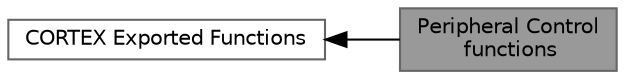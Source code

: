 digraph "Peripheral Control functions"
{
 // LATEX_PDF_SIZE
  bgcolor="transparent";
  edge [fontname=Helvetica,fontsize=10,labelfontname=Helvetica,labelfontsize=10];
  node [fontname=Helvetica,fontsize=10,shape=box,height=0.2,width=0.4];
  rankdir=LR;
  Node2 [id="Node000002",label="CORTEX Exported Functions",height=0.2,width=0.4,color="grey40", fillcolor="white", style="filled",URL="$group___c_o_r_t_e_x___exported___functions.html",tooltip=" "];
  Node1 [id="Node000001",label="Peripheral Control\l functions",height=0.2,width=0.4,color="gray40", fillcolor="grey60", style="filled", fontcolor="black",tooltip="Cortex control functions"];
  Node2->Node1 [shape=plaintext, dir="back", style="solid"];
}
